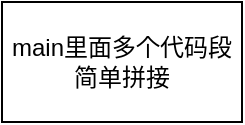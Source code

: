 <mxfile version="21.2.1" type="github">
  <diagram name="第 1 页" id="Wx-COD4XJh1Bupa5wpon">
    <mxGraphModel dx="1143" dy="670" grid="1" gridSize="10" guides="1" tooltips="1" connect="1" arrows="1" fold="1" page="1" pageScale="1" pageWidth="827" pageHeight="1169" math="0" shadow="0">
      <root>
        <mxCell id="0" />
        <mxCell id="1" parent="0" />
        <mxCell id="5DOJoC9gDcmtl_5ch-bL-1" value="main里面多个代码段简单拼接" style="rounded=0;whiteSpace=wrap;html=1;" vertex="1" parent="1">
          <mxGeometry x="200" y="390" width="120" height="60" as="geometry" />
        </mxCell>
      </root>
    </mxGraphModel>
  </diagram>
</mxfile>
